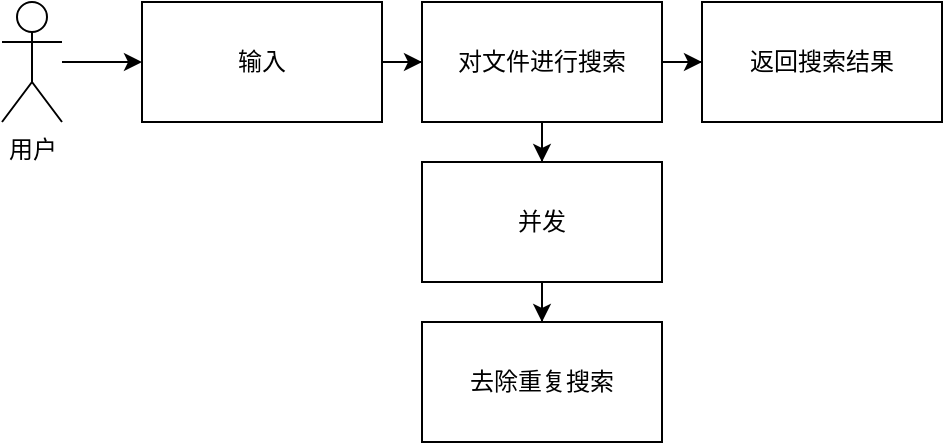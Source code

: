 <mxfile version="20.7.4" type="device"><diagram id="HpKnUapWWgr-gLw6nl_G" name="第 1 页"><mxGraphModel dx="977" dy="571" grid="1" gridSize="10" guides="1" tooltips="1" connect="1" arrows="1" fold="1" page="1" pageScale="1" pageWidth="827" pageHeight="1169" math="0" shadow="0"><root><mxCell id="0"/><mxCell id="1" parent="0"/><mxCell id="39wyaCPHKBMkeyej2xMw-9" value="" style="edgeStyle=orthogonalEdgeStyle;rounded=0;orthogonalLoop=1;jettySize=auto;html=1;" parent="1" source="39wyaCPHKBMkeyej2xMw-2" target="39wyaCPHKBMkeyej2xMw-5" edge="1"><mxGeometry relative="1" as="geometry"/></mxCell><mxCell id="39wyaCPHKBMkeyej2xMw-2" value="用户" style="shape=umlActor;verticalLabelPosition=bottom;verticalAlign=top;html=1;outlineConnect=0;" parent="1" vertex="1"><mxGeometry x="150" y="460" width="30" height="60" as="geometry"/></mxCell><mxCell id="39wyaCPHKBMkeyej2xMw-10" value="" style="edgeStyle=orthogonalEdgeStyle;rounded=0;orthogonalLoop=1;jettySize=auto;html=1;" parent="1" source="39wyaCPHKBMkeyej2xMw-5" target="39wyaCPHKBMkeyej2xMw-6" edge="1"><mxGeometry relative="1" as="geometry"/></mxCell><mxCell id="39wyaCPHKBMkeyej2xMw-5" value="输入" style="rounded=0;whiteSpace=wrap;html=1;" parent="1" vertex="1"><mxGeometry x="220" y="460" width="120" height="60" as="geometry"/></mxCell><mxCell id="39wyaCPHKBMkeyej2xMw-11" value="" style="edgeStyle=orthogonalEdgeStyle;rounded=0;orthogonalLoop=1;jettySize=auto;html=1;" parent="1" source="39wyaCPHKBMkeyej2xMw-6" target="39wyaCPHKBMkeyej2xMw-8" edge="1"><mxGeometry relative="1" as="geometry"/></mxCell><mxCell id="39wyaCPHKBMkeyej2xMw-13" value="" style="edgeStyle=orthogonalEdgeStyle;rounded=0;orthogonalLoop=1;jettySize=auto;html=1;" parent="1" source="39wyaCPHKBMkeyej2xMw-6" target="39wyaCPHKBMkeyej2xMw-12" edge="1"><mxGeometry relative="1" as="geometry"/></mxCell><mxCell id="39wyaCPHKBMkeyej2xMw-6" value="对文件进行搜索" style="rounded=0;whiteSpace=wrap;html=1;" parent="1" vertex="1"><mxGeometry x="360" y="460" width="120" height="60" as="geometry"/></mxCell><mxCell id="39wyaCPHKBMkeyej2xMw-8" value="返回搜索结果" style="rounded=0;whiteSpace=wrap;html=1;" parent="1" vertex="1"><mxGeometry x="500" y="460" width="120" height="60" as="geometry"/></mxCell><mxCell id="6olLZdHwXxJEVP8XbvtD-2" value="" style="edgeStyle=orthogonalEdgeStyle;rounded=0;orthogonalLoop=1;jettySize=auto;html=1;" edge="1" parent="1" source="39wyaCPHKBMkeyej2xMw-12" target="6olLZdHwXxJEVP8XbvtD-1"><mxGeometry relative="1" as="geometry"/></mxCell><mxCell id="39wyaCPHKBMkeyej2xMw-12" value="并发" style="whiteSpace=wrap;html=1;rounded=0;" parent="1" vertex="1"><mxGeometry x="360" y="540" width="120" height="60" as="geometry"/></mxCell><mxCell id="6olLZdHwXxJEVP8XbvtD-1" value="去除重复搜索" style="whiteSpace=wrap;html=1;rounded=0;" vertex="1" parent="1"><mxGeometry x="360" y="620" width="120" height="60" as="geometry"/></mxCell></root></mxGraphModel></diagram></mxfile>
